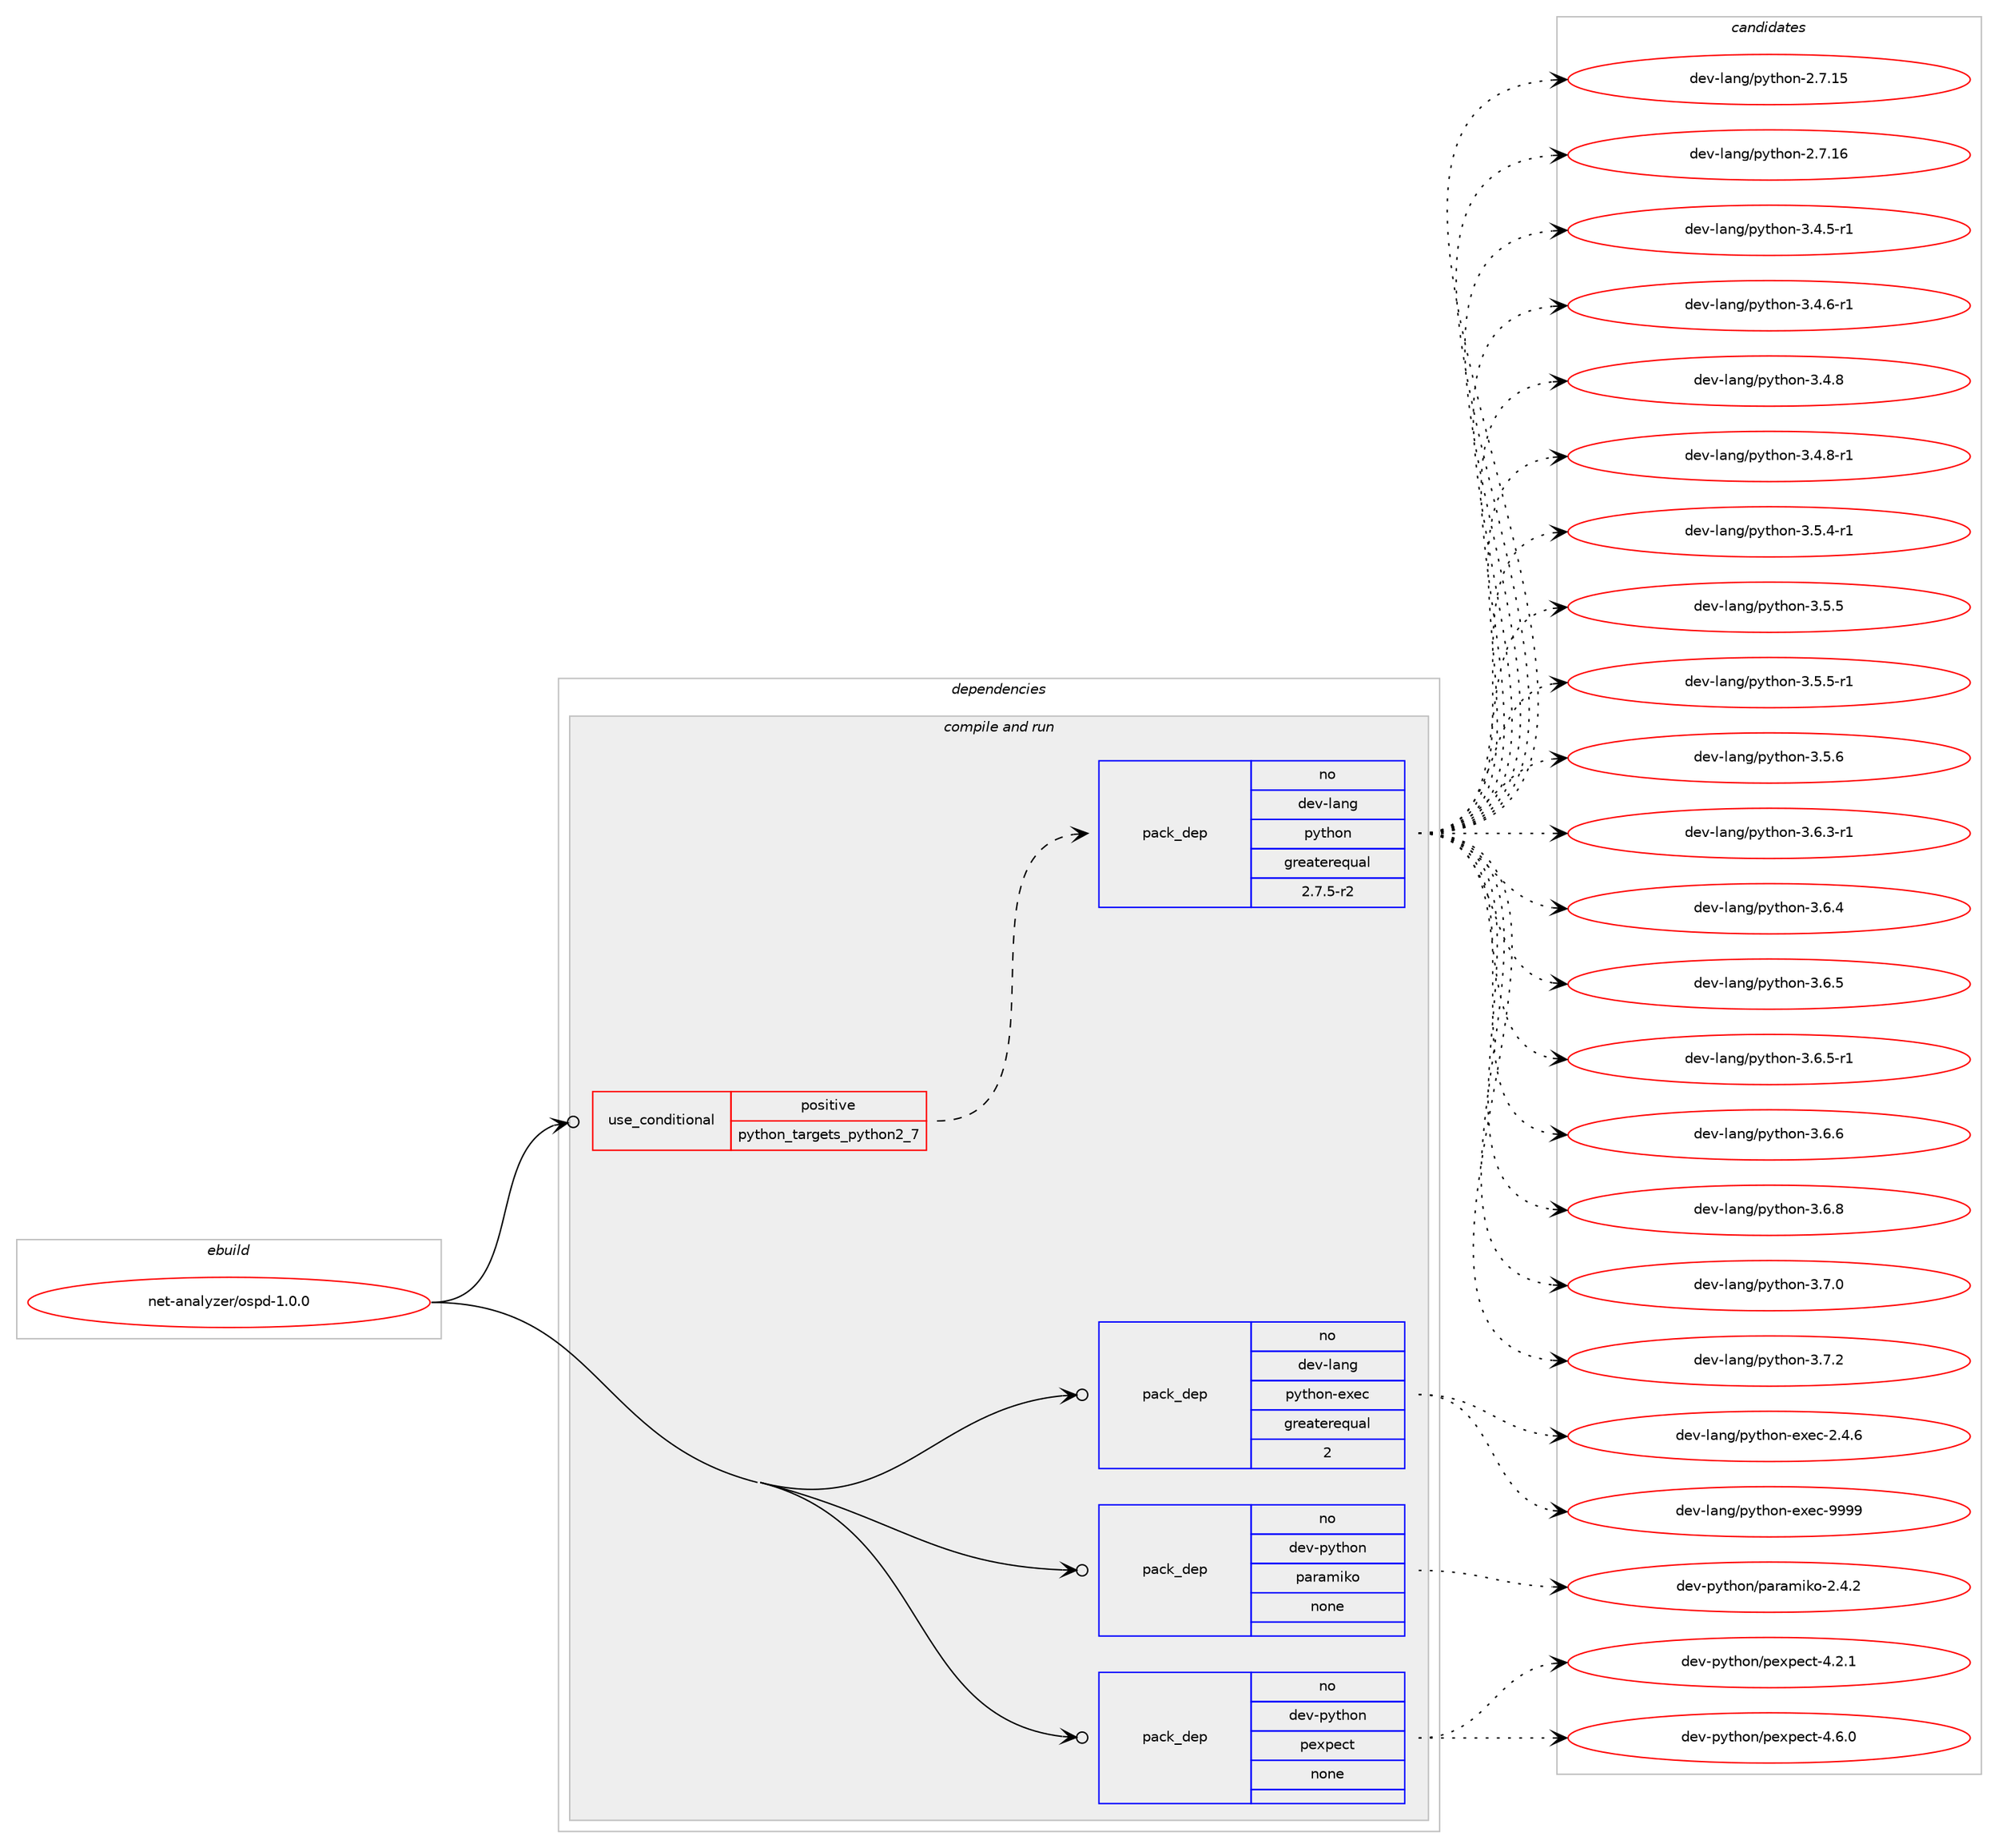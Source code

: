digraph prolog {

# *************
# Graph options
# *************

newrank=true;
concentrate=true;
compound=true;
graph [rankdir=LR,fontname=Helvetica,fontsize=10,ranksep=1.5];#, ranksep=2.5, nodesep=0.2];
edge  [arrowhead=vee];
node  [fontname=Helvetica,fontsize=10];

# **********
# The ebuild
# **********

subgraph cluster_leftcol {
color=gray;
rank=same;
label=<<i>ebuild</i>>;
id [label="net-analyzer/ospd-1.0.0", color=red, width=4, href="../net-analyzer/ospd-1.0.0.svg"];
}

# ****************
# The dependencies
# ****************

subgraph cluster_midcol {
color=gray;
label=<<i>dependencies</i>>;
subgraph cluster_compile {
fillcolor="#eeeeee";
style=filled;
label=<<i>compile</i>>;
}
subgraph cluster_compileandrun {
fillcolor="#eeeeee";
style=filled;
label=<<i>compile and run</i>>;
subgraph cond442506 {
dependency1646332 [label=<<TABLE BORDER="0" CELLBORDER="1" CELLSPACING="0" CELLPADDING="4"><TR><TD ROWSPAN="3" CELLPADDING="10">use_conditional</TD></TR><TR><TD>positive</TD></TR><TR><TD>python_targets_python2_7</TD></TR></TABLE>>, shape=none, color=red];
subgraph pack1177199 {
dependency1646333 [label=<<TABLE BORDER="0" CELLBORDER="1" CELLSPACING="0" CELLPADDING="4" WIDTH="220"><TR><TD ROWSPAN="6" CELLPADDING="30">pack_dep</TD></TR><TR><TD WIDTH="110">no</TD></TR><TR><TD>dev-lang</TD></TR><TR><TD>python</TD></TR><TR><TD>greaterequal</TD></TR><TR><TD>2.7.5-r2</TD></TR></TABLE>>, shape=none, color=blue];
}
dependency1646332:e -> dependency1646333:w [weight=20,style="dashed",arrowhead="vee"];
}
id:e -> dependency1646332:w [weight=20,style="solid",arrowhead="odotvee"];
subgraph pack1177200 {
dependency1646334 [label=<<TABLE BORDER="0" CELLBORDER="1" CELLSPACING="0" CELLPADDING="4" WIDTH="220"><TR><TD ROWSPAN="6" CELLPADDING="30">pack_dep</TD></TR><TR><TD WIDTH="110">no</TD></TR><TR><TD>dev-lang</TD></TR><TR><TD>python-exec</TD></TR><TR><TD>greaterequal</TD></TR><TR><TD>2</TD></TR></TABLE>>, shape=none, color=blue];
}
id:e -> dependency1646334:w [weight=20,style="solid",arrowhead="odotvee"];
subgraph pack1177201 {
dependency1646335 [label=<<TABLE BORDER="0" CELLBORDER="1" CELLSPACING="0" CELLPADDING="4" WIDTH="220"><TR><TD ROWSPAN="6" CELLPADDING="30">pack_dep</TD></TR><TR><TD WIDTH="110">no</TD></TR><TR><TD>dev-python</TD></TR><TR><TD>paramiko</TD></TR><TR><TD>none</TD></TR><TR><TD></TD></TR></TABLE>>, shape=none, color=blue];
}
id:e -> dependency1646335:w [weight=20,style="solid",arrowhead="odotvee"];
subgraph pack1177202 {
dependency1646336 [label=<<TABLE BORDER="0" CELLBORDER="1" CELLSPACING="0" CELLPADDING="4" WIDTH="220"><TR><TD ROWSPAN="6" CELLPADDING="30">pack_dep</TD></TR><TR><TD WIDTH="110">no</TD></TR><TR><TD>dev-python</TD></TR><TR><TD>pexpect</TD></TR><TR><TD>none</TD></TR><TR><TD></TD></TR></TABLE>>, shape=none, color=blue];
}
id:e -> dependency1646336:w [weight=20,style="solid",arrowhead="odotvee"];
}
subgraph cluster_run {
fillcolor="#eeeeee";
style=filled;
label=<<i>run</i>>;
}
}

# **************
# The candidates
# **************

subgraph cluster_choices {
rank=same;
color=gray;
label=<<i>candidates</i>>;

subgraph choice1177199 {
color=black;
nodesep=1;
choice10010111845108971101034711212111610411111045504655464953 [label="dev-lang/python-2.7.15", color=red, width=4,href="../dev-lang/python-2.7.15.svg"];
choice10010111845108971101034711212111610411111045504655464954 [label="dev-lang/python-2.7.16", color=red, width=4,href="../dev-lang/python-2.7.16.svg"];
choice1001011184510897110103471121211161041111104551465246534511449 [label="dev-lang/python-3.4.5-r1", color=red, width=4,href="../dev-lang/python-3.4.5-r1.svg"];
choice1001011184510897110103471121211161041111104551465246544511449 [label="dev-lang/python-3.4.6-r1", color=red, width=4,href="../dev-lang/python-3.4.6-r1.svg"];
choice100101118451089711010347112121116104111110455146524656 [label="dev-lang/python-3.4.8", color=red, width=4,href="../dev-lang/python-3.4.8.svg"];
choice1001011184510897110103471121211161041111104551465246564511449 [label="dev-lang/python-3.4.8-r1", color=red, width=4,href="../dev-lang/python-3.4.8-r1.svg"];
choice1001011184510897110103471121211161041111104551465346524511449 [label="dev-lang/python-3.5.4-r1", color=red, width=4,href="../dev-lang/python-3.5.4-r1.svg"];
choice100101118451089711010347112121116104111110455146534653 [label="dev-lang/python-3.5.5", color=red, width=4,href="../dev-lang/python-3.5.5.svg"];
choice1001011184510897110103471121211161041111104551465346534511449 [label="dev-lang/python-3.5.5-r1", color=red, width=4,href="../dev-lang/python-3.5.5-r1.svg"];
choice100101118451089711010347112121116104111110455146534654 [label="dev-lang/python-3.5.6", color=red, width=4,href="../dev-lang/python-3.5.6.svg"];
choice1001011184510897110103471121211161041111104551465446514511449 [label="dev-lang/python-3.6.3-r1", color=red, width=4,href="../dev-lang/python-3.6.3-r1.svg"];
choice100101118451089711010347112121116104111110455146544652 [label="dev-lang/python-3.6.4", color=red, width=4,href="../dev-lang/python-3.6.4.svg"];
choice100101118451089711010347112121116104111110455146544653 [label="dev-lang/python-3.6.5", color=red, width=4,href="../dev-lang/python-3.6.5.svg"];
choice1001011184510897110103471121211161041111104551465446534511449 [label="dev-lang/python-3.6.5-r1", color=red, width=4,href="../dev-lang/python-3.6.5-r1.svg"];
choice100101118451089711010347112121116104111110455146544654 [label="dev-lang/python-3.6.6", color=red, width=4,href="../dev-lang/python-3.6.6.svg"];
choice100101118451089711010347112121116104111110455146544656 [label="dev-lang/python-3.6.8", color=red, width=4,href="../dev-lang/python-3.6.8.svg"];
choice100101118451089711010347112121116104111110455146554648 [label="dev-lang/python-3.7.0", color=red, width=4,href="../dev-lang/python-3.7.0.svg"];
choice100101118451089711010347112121116104111110455146554650 [label="dev-lang/python-3.7.2", color=red, width=4,href="../dev-lang/python-3.7.2.svg"];
dependency1646333:e -> choice10010111845108971101034711212111610411111045504655464953:w [style=dotted,weight="100"];
dependency1646333:e -> choice10010111845108971101034711212111610411111045504655464954:w [style=dotted,weight="100"];
dependency1646333:e -> choice1001011184510897110103471121211161041111104551465246534511449:w [style=dotted,weight="100"];
dependency1646333:e -> choice1001011184510897110103471121211161041111104551465246544511449:w [style=dotted,weight="100"];
dependency1646333:e -> choice100101118451089711010347112121116104111110455146524656:w [style=dotted,weight="100"];
dependency1646333:e -> choice1001011184510897110103471121211161041111104551465246564511449:w [style=dotted,weight="100"];
dependency1646333:e -> choice1001011184510897110103471121211161041111104551465346524511449:w [style=dotted,weight="100"];
dependency1646333:e -> choice100101118451089711010347112121116104111110455146534653:w [style=dotted,weight="100"];
dependency1646333:e -> choice1001011184510897110103471121211161041111104551465346534511449:w [style=dotted,weight="100"];
dependency1646333:e -> choice100101118451089711010347112121116104111110455146534654:w [style=dotted,weight="100"];
dependency1646333:e -> choice1001011184510897110103471121211161041111104551465446514511449:w [style=dotted,weight="100"];
dependency1646333:e -> choice100101118451089711010347112121116104111110455146544652:w [style=dotted,weight="100"];
dependency1646333:e -> choice100101118451089711010347112121116104111110455146544653:w [style=dotted,weight="100"];
dependency1646333:e -> choice1001011184510897110103471121211161041111104551465446534511449:w [style=dotted,weight="100"];
dependency1646333:e -> choice100101118451089711010347112121116104111110455146544654:w [style=dotted,weight="100"];
dependency1646333:e -> choice100101118451089711010347112121116104111110455146544656:w [style=dotted,weight="100"];
dependency1646333:e -> choice100101118451089711010347112121116104111110455146554648:w [style=dotted,weight="100"];
dependency1646333:e -> choice100101118451089711010347112121116104111110455146554650:w [style=dotted,weight="100"];
}
subgraph choice1177200 {
color=black;
nodesep=1;
choice1001011184510897110103471121211161041111104510112010199455046524654 [label="dev-lang/python-exec-2.4.6", color=red, width=4,href="../dev-lang/python-exec-2.4.6.svg"];
choice10010111845108971101034711212111610411111045101120101994557575757 [label="dev-lang/python-exec-9999", color=red, width=4,href="../dev-lang/python-exec-9999.svg"];
dependency1646334:e -> choice1001011184510897110103471121211161041111104510112010199455046524654:w [style=dotted,weight="100"];
dependency1646334:e -> choice10010111845108971101034711212111610411111045101120101994557575757:w [style=dotted,weight="100"];
}
subgraph choice1177201 {
color=black;
nodesep=1;
choice10010111845112121116104111110471129711497109105107111455046524650 [label="dev-python/paramiko-2.4.2", color=red, width=4,href="../dev-python/paramiko-2.4.2.svg"];
dependency1646335:e -> choice10010111845112121116104111110471129711497109105107111455046524650:w [style=dotted,weight="100"];
}
subgraph choice1177202 {
color=black;
nodesep=1;
choice100101118451121211161041111104711210112011210199116455246504649 [label="dev-python/pexpect-4.2.1", color=red, width=4,href="../dev-python/pexpect-4.2.1.svg"];
choice100101118451121211161041111104711210112011210199116455246544648 [label="dev-python/pexpect-4.6.0", color=red, width=4,href="../dev-python/pexpect-4.6.0.svg"];
dependency1646336:e -> choice100101118451121211161041111104711210112011210199116455246504649:w [style=dotted,weight="100"];
dependency1646336:e -> choice100101118451121211161041111104711210112011210199116455246544648:w [style=dotted,weight="100"];
}
}

}
